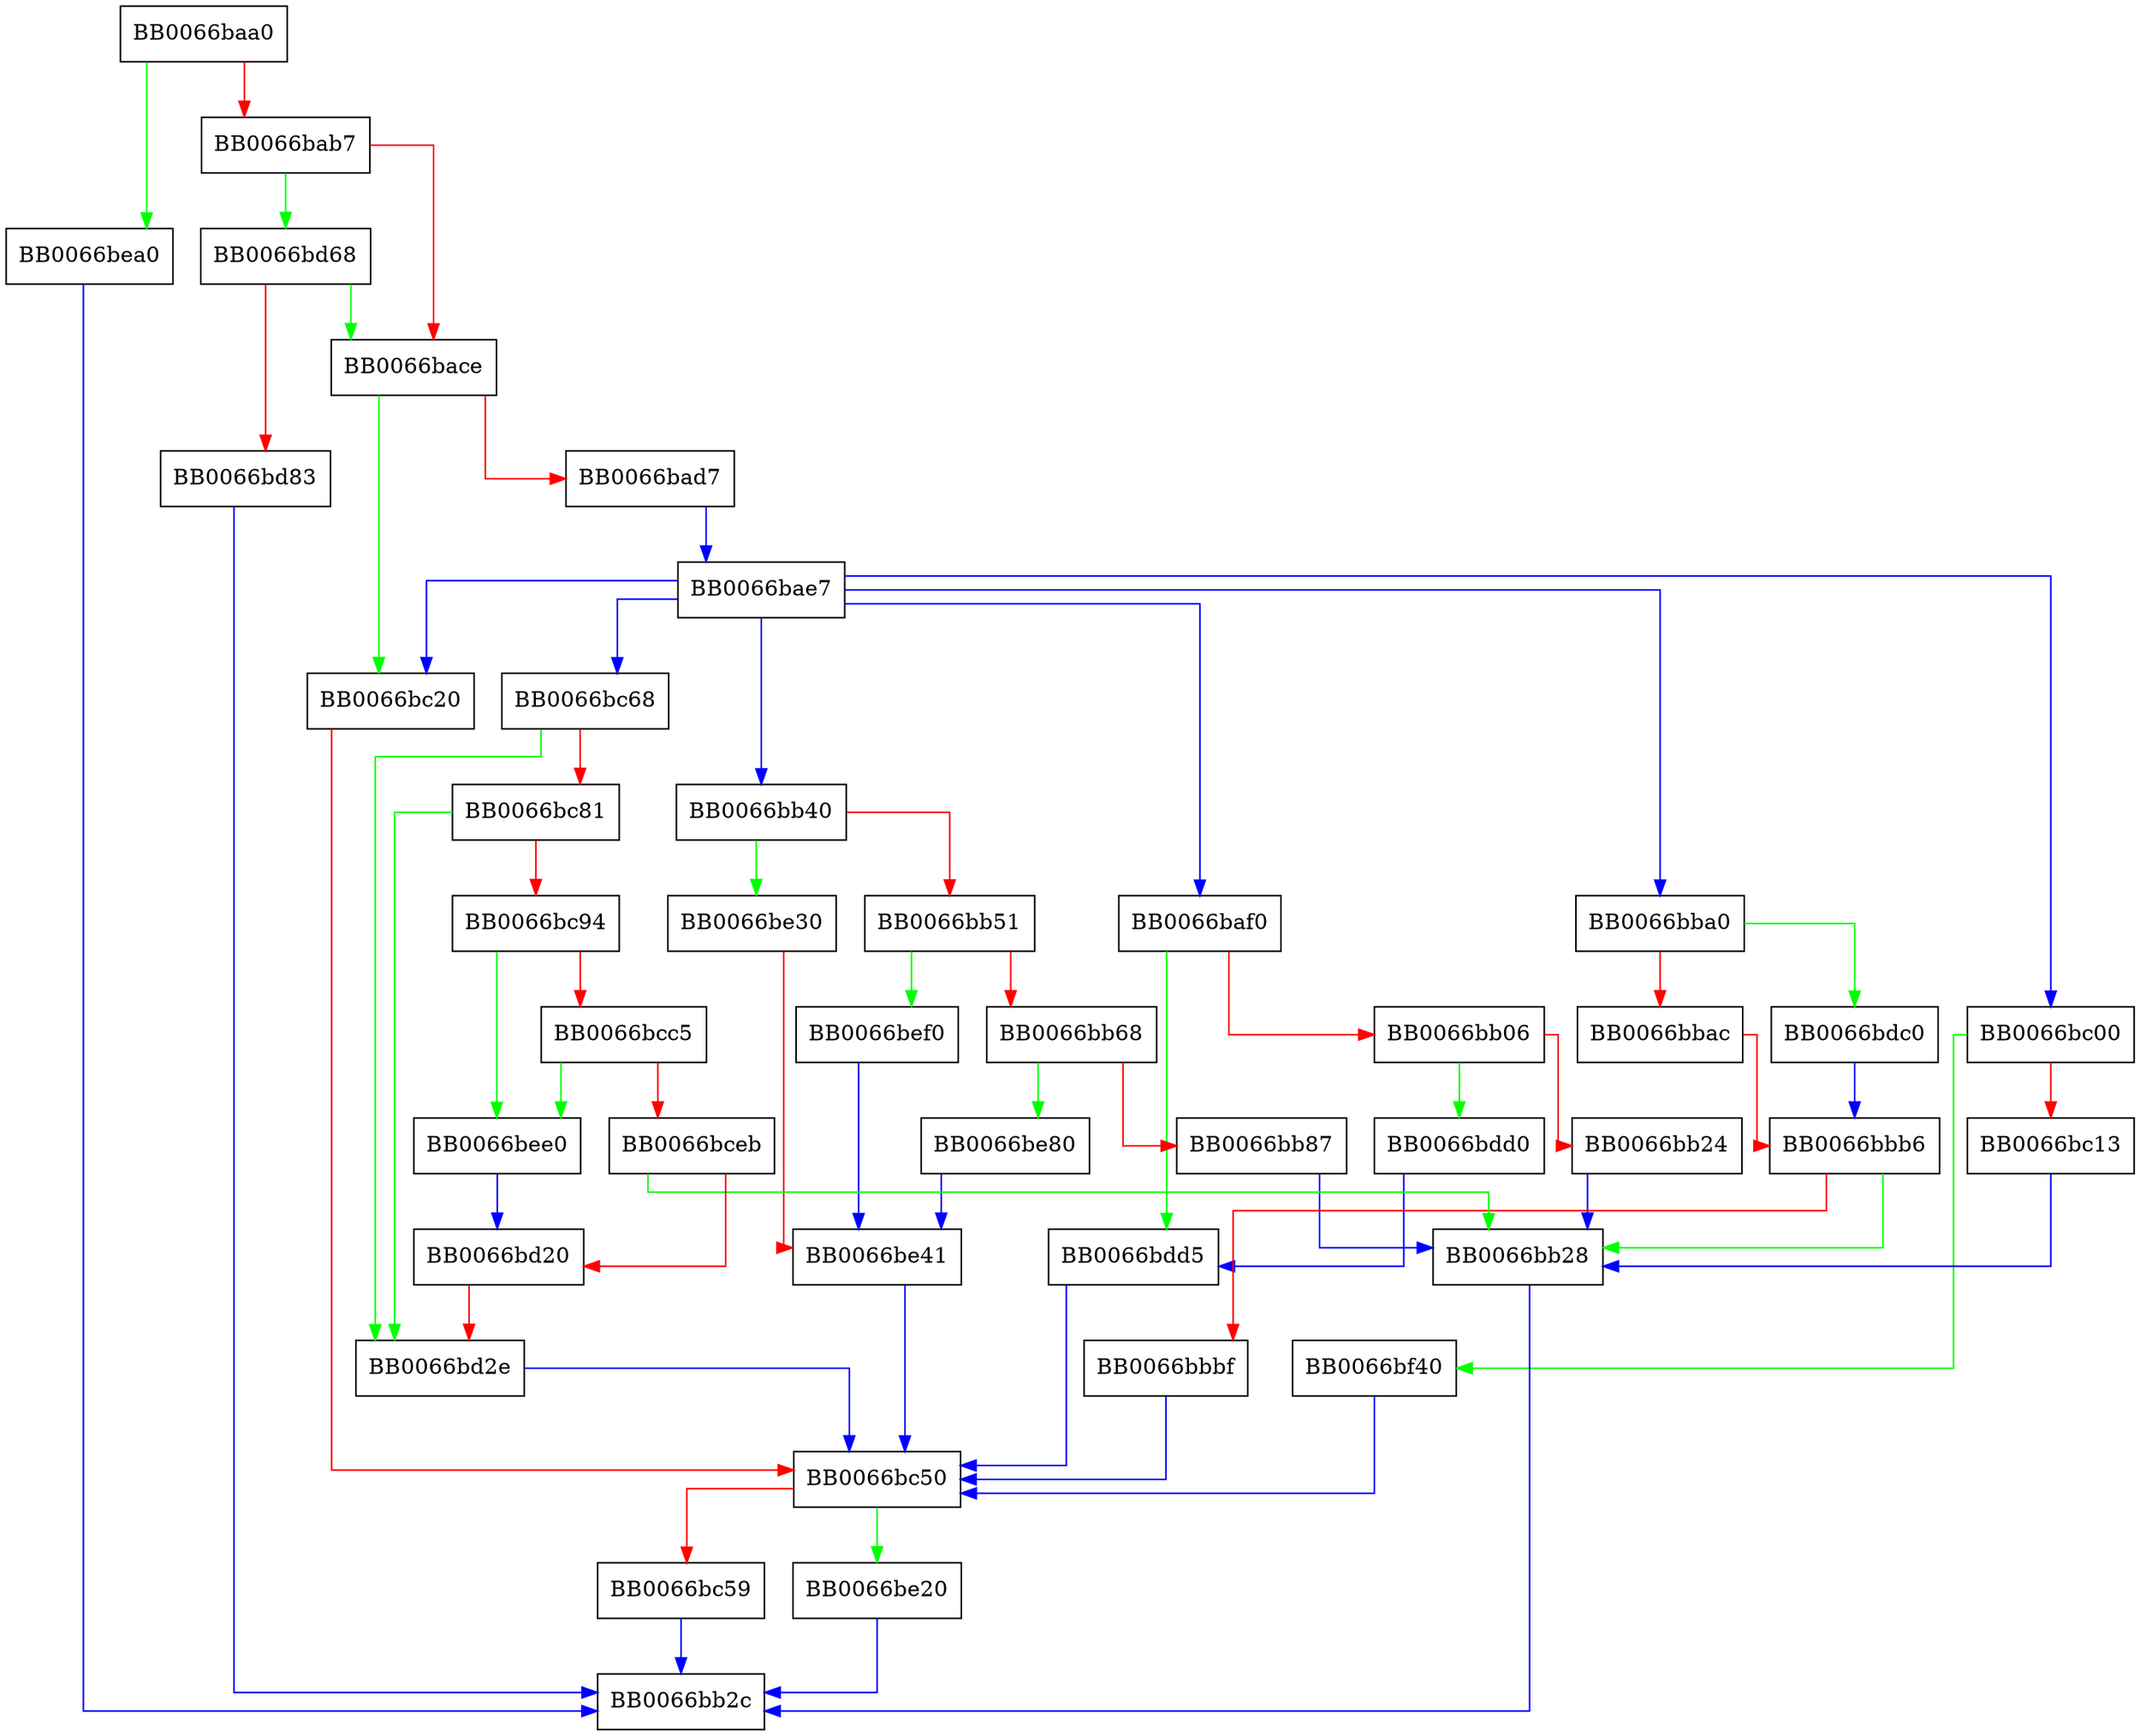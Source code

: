 digraph a2i_GENERAL_NAME {
  node [shape="box"];
  graph [splines=ortho];
  BB0066baa0 -> BB0066bea0 [color="green"];
  BB0066baa0 -> BB0066bab7 [color="red"];
  BB0066bab7 -> BB0066bd68 [color="green"];
  BB0066bab7 -> BB0066bace [color="red"];
  BB0066bace -> BB0066bc20 [color="green"];
  BB0066bace -> BB0066bad7 [color="red"];
  BB0066bad7 -> BB0066bae7 [color="blue"];
  BB0066bae7 -> BB0066bc68 [color="blue"];
  BB0066bae7 -> BB0066baf0 [color="blue"];
  BB0066bae7 -> BB0066bc20 [color="blue"];
  BB0066bae7 -> BB0066bb40 [color="blue"];
  BB0066bae7 -> BB0066bba0 [color="blue"];
  BB0066bae7 -> BB0066bc00 [color="blue"];
  BB0066baf0 -> BB0066bdd5 [color="green"];
  BB0066baf0 -> BB0066bb06 [color="red"];
  BB0066bb06 -> BB0066bdd0 [color="green"];
  BB0066bb06 -> BB0066bb24 [color="red"];
  BB0066bb24 -> BB0066bb28 [color="blue"];
  BB0066bb28 -> BB0066bb2c [color="blue"];
  BB0066bb40 -> BB0066be30 [color="green"];
  BB0066bb40 -> BB0066bb51 [color="red"];
  BB0066bb51 -> BB0066bef0 [color="green"];
  BB0066bb51 -> BB0066bb68 [color="red"];
  BB0066bb68 -> BB0066be80 [color="green"];
  BB0066bb68 -> BB0066bb87 [color="red"];
  BB0066bb87 -> BB0066bb28 [color="blue"];
  BB0066bba0 -> BB0066bdc0 [color="green"];
  BB0066bba0 -> BB0066bbac [color="red"];
  BB0066bbac -> BB0066bbb6 [color="red"];
  BB0066bbb6 -> BB0066bb28 [color="green"];
  BB0066bbb6 -> BB0066bbbf [color="red"];
  BB0066bbbf -> BB0066bc50 [color="blue"];
  BB0066bc00 -> BB0066bf40 [color="green"];
  BB0066bc00 -> BB0066bc13 [color="red"];
  BB0066bc13 -> BB0066bb28 [color="blue"];
  BB0066bc20 -> BB0066bc50 [color="red"];
  BB0066bc50 -> BB0066be20 [color="green"];
  BB0066bc50 -> BB0066bc59 [color="red"];
  BB0066bc59 -> BB0066bb2c [color="blue"];
  BB0066bc68 -> BB0066bd2e [color="green"];
  BB0066bc68 -> BB0066bc81 [color="red"];
  BB0066bc81 -> BB0066bd2e [color="green"];
  BB0066bc81 -> BB0066bc94 [color="red"];
  BB0066bc94 -> BB0066bee0 [color="green"];
  BB0066bc94 -> BB0066bcc5 [color="red"];
  BB0066bcc5 -> BB0066bee0 [color="green"];
  BB0066bcc5 -> BB0066bceb [color="red"];
  BB0066bceb -> BB0066bb28 [color="green"];
  BB0066bceb -> BB0066bd20 [color="red"];
  BB0066bd20 -> BB0066bd2e [color="red"];
  BB0066bd2e -> BB0066bc50 [color="blue"];
  BB0066bd68 -> BB0066bace [color="green"];
  BB0066bd68 -> BB0066bd83 [color="red"];
  BB0066bd83 -> BB0066bb2c [color="blue"];
  BB0066bdc0 -> BB0066bbb6 [color="blue"];
  BB0066bdd0 -> BB0066bdd5 [color="blue"];
  BB0066bdd5 -> BB0066bc50 [color="blue"];
  BB0066be20 -> BB0066bb2c [color="blue"];
  BB0066be30 -> BB0066be41 [color="red"];
  BB0066be41 -> BB0066bc50 [color="blue"];
  BB0066be80 -> BB0066be41 [color="blue"];
  BB0066bea0 -> BB0066bb2c [color="blue"];
  BB0066bee0 -> BB0066bd20 [color="blue"];
  BB0066bef0 -> BB0066be41 [color="blue"];
  BB0066bf40 -> BB0066bc50 [color="blue"];
}